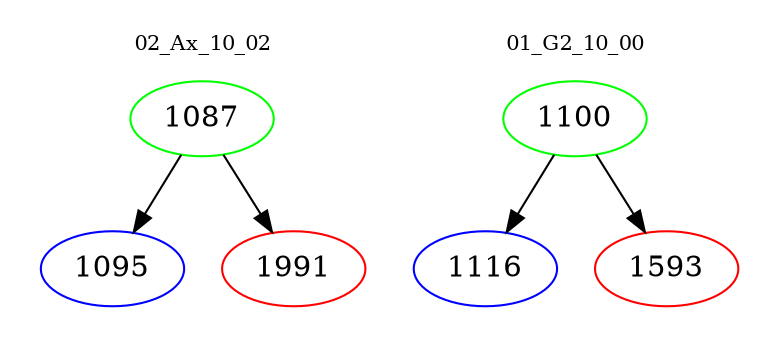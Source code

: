 digraph{
subgraph cluster_0 {
color = white
label = "02_Ax_10_02";
fontsize=10;
T0_1087 [label="1087", color="green"]
T0_1087 -> T0_1095 [color="black"]
T0_1095 [label="1095", color="blue"]
T0_1087 -> T0_1991 [color="black"]
T0_1991 [label="1991", color="red"]
}
subgraph cluster_1 {
color = white
label = "01_G2_10_00";
fontsize=10;
T1_1100 [label="1100", color="green"]
T1_1100 -> T1_1116 [color="black"]
T1_1116 [label="1116", color="blue"]
T1_1100 -> T1_1593 [color="black"]
T1_1593 [label="1593", color="red"]
}
}
